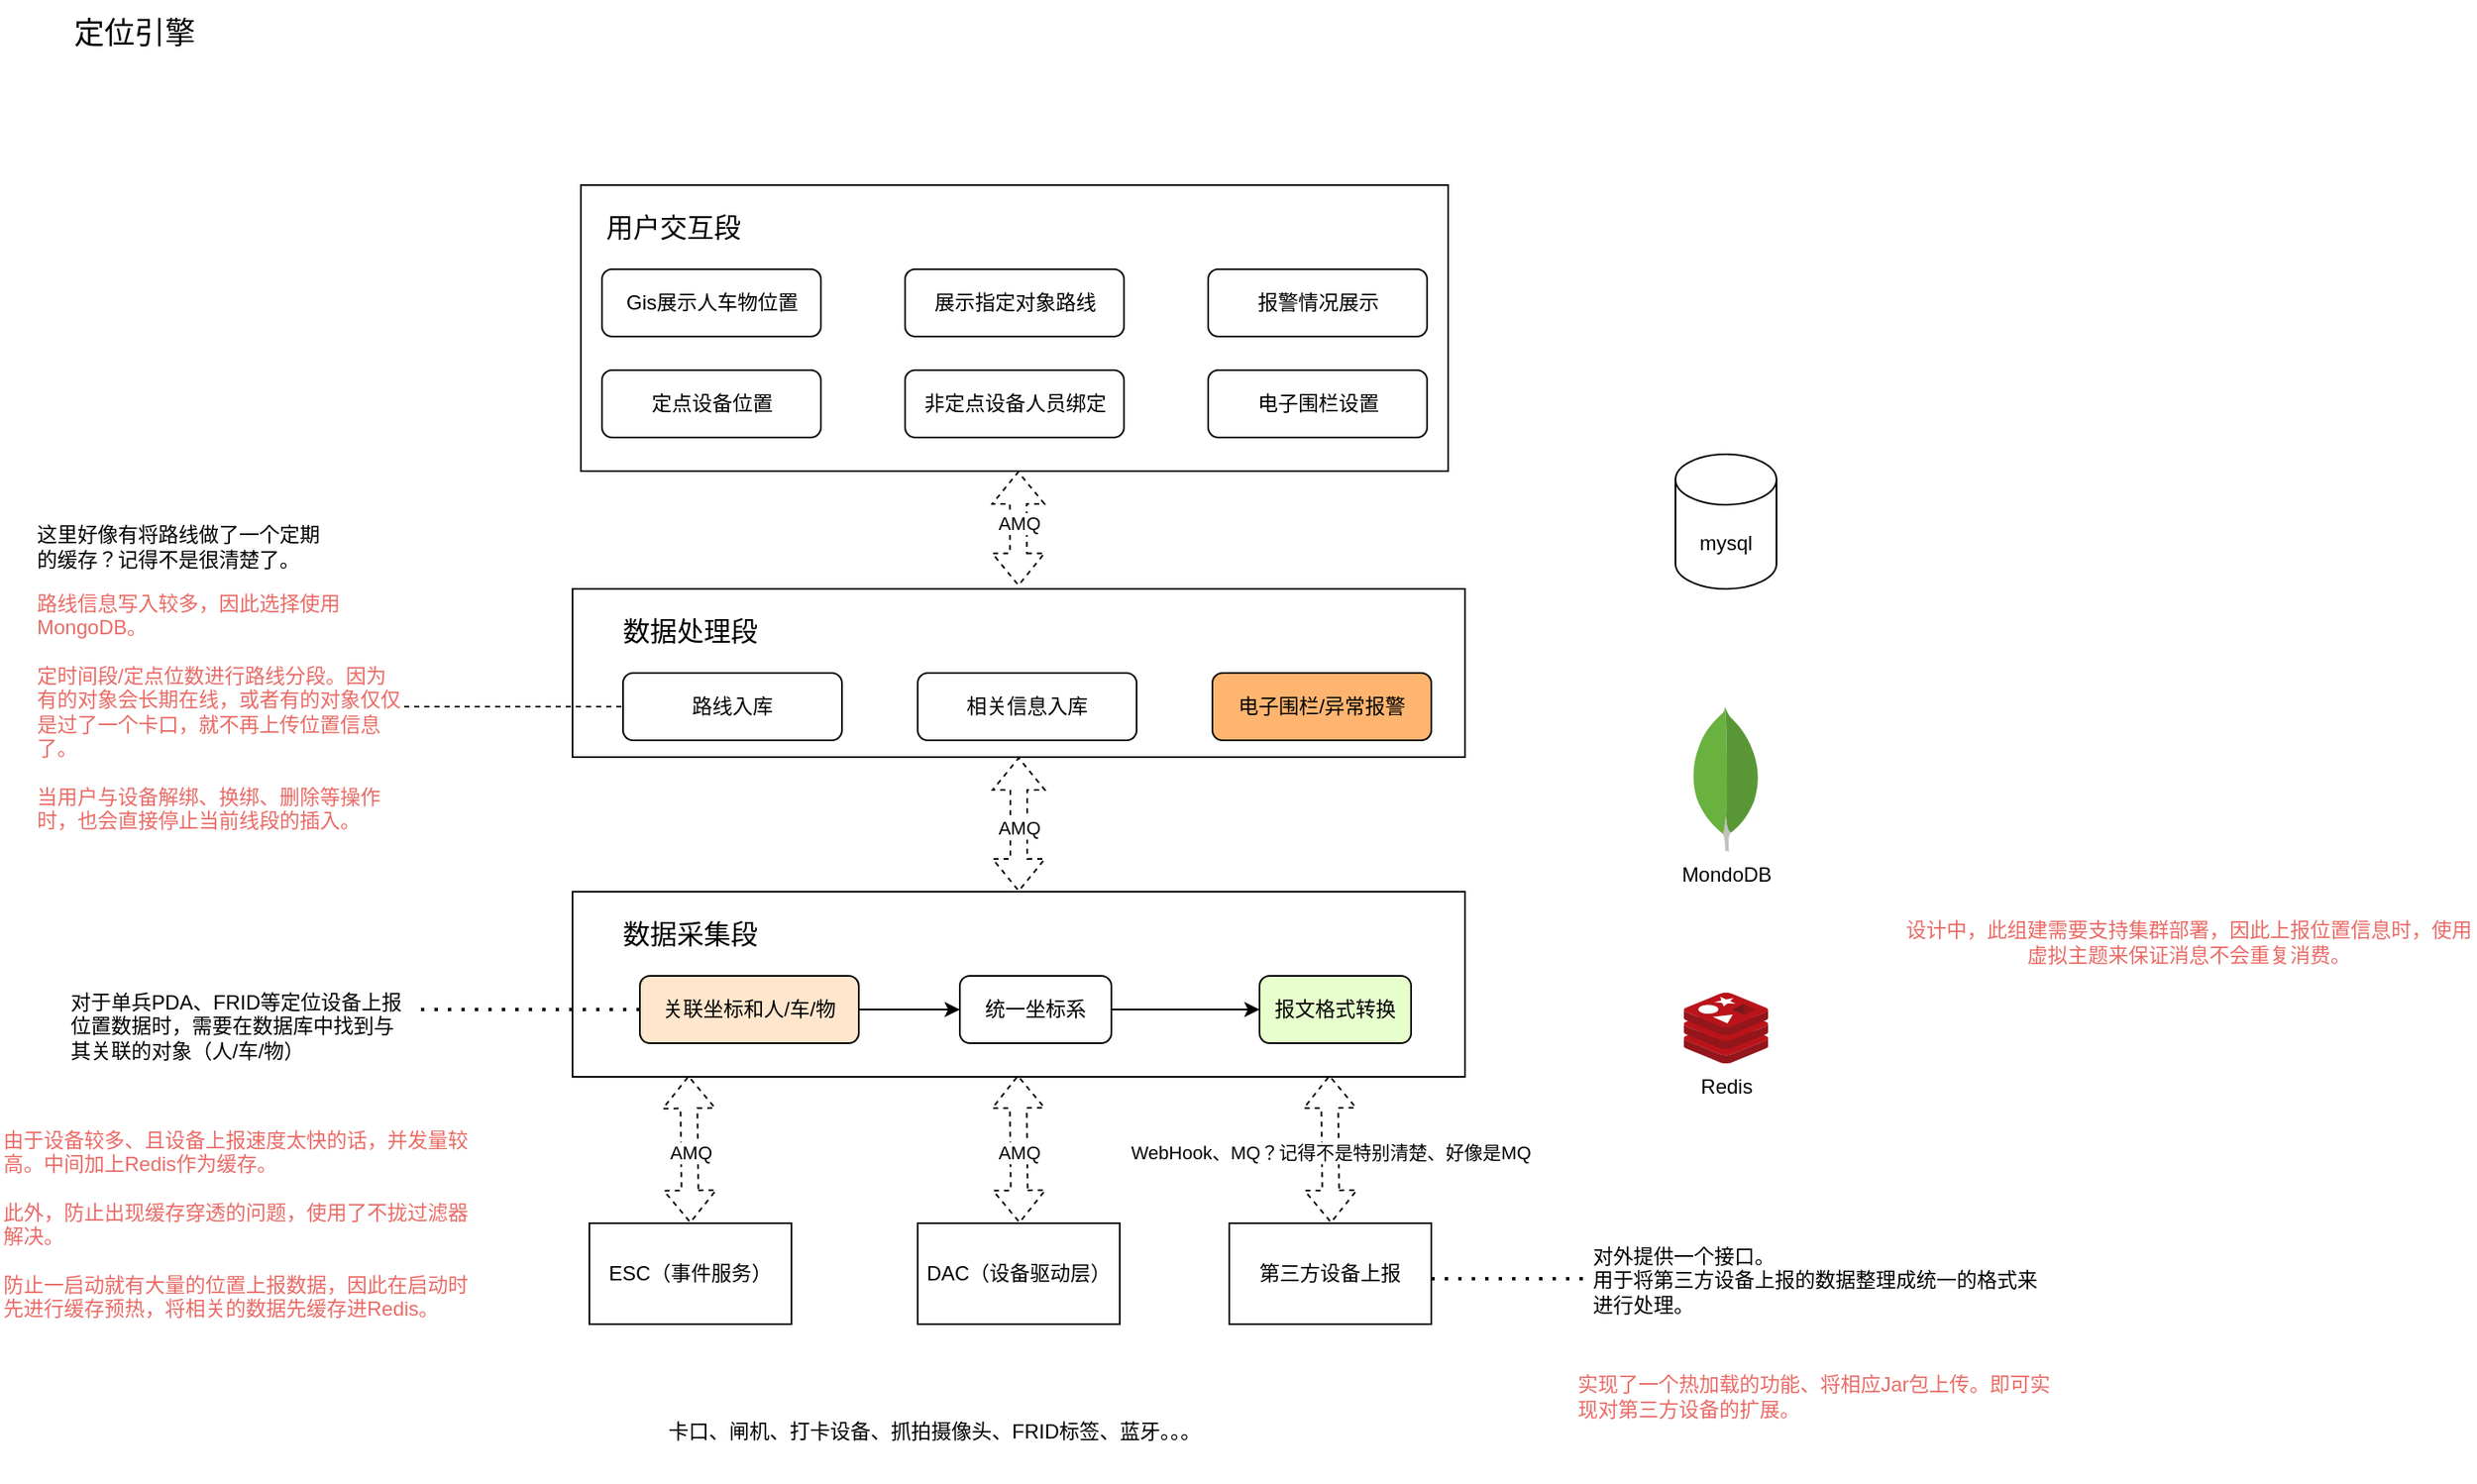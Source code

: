 <mxfile version="28.2.4" pages="2">
  <diagram name="第 1 页" id="qZTAHNM4npRYEHCoVnOT">
    <mxGraphModel dx="1872" dy="904" grid="0" gridSize="10" guides="1" tooltips="1" connect="1" arrows="1" fold="1" page="1" pageScale="1" pageWidth="1920" pageHeight="1920" math="0" shadow="0">
      <root>
        <mxCell id="0" />
        <mxCell id="1" parent="0" />
        <mxCell id="PgLJzFWGaRH6koLZOXl_-1" value="" style="rounded=0;whiteSpace=wrap;html=1;" parent="1" vertex="1">
          <mxGeometry x="610" y="620" width="530" height="110" as="geometry" />
        </mxCell>
        <mxCell id="PgLJzFWGaRH6koLZOXl_-2" value="" style="rounded=0;whiteSpace=wrap;html=1;" parent="1" vertex="1">
          <mxGeometry x="610" y="440" width="530" height="100" as="geometry" />
        </mxCell>
        <mxCell id="PgLJzFWGaRH6koLZOXl_-3" value="" style="rounded=0;whiteSpace=wrap;html=1;" parent="1" vertex="1">
          <mxGeometry x="615" y="200" width="515" height="170" as="geometry" />
        </mxCell>
        <mxCell id="PgLJzFWGaRH6koLZOXl_-4" value="" style="shape=flexArrow;endArrow=classic;startArrow=classic;html=1;rounded=0;exitX=0.515;exitY=-0.013;exitDx=0;exitDy=0;entryX=0.52;entryY=1.002;entryDx=0;entryDy=0;dashed=1;exitPerimeter=0;entryPerimeter=0;" parent="1" edge="1">
          <mxGeometry width="100" height="100" relative="1" as="geometry">
            <mxPoint x="874.84" y="438.36" as="sourcePoint" />
            <mxPoint x="874.69" y="370.0" as="targetPoint" />
          </mxGeometry>
        </mxCell>
        <mxCell id="PgLJzFWGaRH6koLZOXl_-6" value="AMQ" style="edgeLabel;html=1;align=center;verticalAlign=middle;resizable=0;points=[];" parent="PgLJzFWGaRH6koLZOXl_-4" vertex="1" connectable="0">
          <mxGeometry x="0.136" y="-5" relative="1" as="geometry">
            <mxPoint x="-5" y="1" as="offset" />
          </mxGeometry>
        </mxCell>
        <mxCell id="PgLJzFWGaRH6koLZOXl_-5" value="" style="shape=flexArrow;endArrow=classic;startArrow=classic;html=1;rounded=0;exitX=0.5;exitY=0;exitDx=0;exitDy=0;entryX=0.5;entryY=1;entryDx=0;entryDy=0;dashed=1;" parent="1" source="PgLJzFWGaRH6koLZOXl_-1" target="PgLJzFWGaRH6koLZOXl_-2" edge="1">
          <mxGeometry width="100" height="100" relative="1" as="geometry">
            <mxPoint x="870" y="620" as="sourcePoint" />
            <mxPoint x="870" y="510" as="targetPoint" />
          </mxGeometry>
        </mxCell>
        <mxCell id="PgLJzFWGaRH6koLZOXl_-7" value="AMQ" style="edgeLabel;html=1;align=center;verticalAlign=middle;resizable=0;points=[];" parent="PgLJzFWGaRH6koLZOXl_-5" vertex="1" connectable="0">
          <mxGeometry x="-0.045" y="-3" relative="1" as="geometry">
            <mxPoint x="-3" as="offset" />
          </mxGeometry>
        </mxCell>
        <mxCell id="PgLJzFWGaRH6koLZOXl_-8" value="数据采集段" style="text;html=1;align=center;verticalAlign=middle;whiteSpace=wrap;rounded=0;fontSize=16;" parent="1" vertex="1">
          <mxGeometry x="620" y="630" width="120" height="30" as="geometry" />
        </mxCell>
        <mxCell id="PgLJzFWGaRH6koLZOXl_-9" value="ESC（事件服务）" style="rounded=0;whiteSpace=wrap;html=1;" parent="1" vertex="1">
          <mxGeometry x="620" y="817" width="120" height="60" as="geometry" />
        </mxCell>
        <mxCell id="PgLJzFWGaRH6koLZOXl_-10" value="DAC（设备驱动层）" style="rounded=0;whiteSpace=wrap;html=1;" parent="1" vertex="1">
          <mxGeometry x="815" y="817" width="120" height="60" as="geometry" />
        </mxCell>
        <mxCell id="PgLJzFWGaRH6koLZOXl_-11" value="第三方设备上报" style="rounded=0;whiteSpace=wrap;html=1;" parent="1" vertex="1">
          <mxGeometry x="1000" y="817" width="120" height="60" as="geometry" />
        </mxCell>
        <mxCell id="PgLJzFWGaRH6koLZOXl_-12" value="" style="shape=flexArrow;endArrow=classic;startArrow=classic;html=1;rounded=0;exitX=0.5;exitY=0;exitDx=0;exitDy=0;entryX=0.13;entryY=0.993;entryDx=0;entryDy=0;dashed=1;entryPerimeter=0;" parent="1" source="PgLJzFWGaRH6koLZOXl_-9" target="PgLJzFWGaRH6koLZOXl_-1" edge="1">
          <mxGeometry width="100" height="100" relative="1" as="geometry">
            <mxPoint x="679.57" y="817" as="sourcePoint" />
            <mxPoint x="679.57" y="707" as="targetPoint" />
          </mxGeometry>
        </mxCell>
        <mxCell id="PgLJzFWGaRH6koLZOXl_-13" value="AMQ" style="edgeLabel;html=1;align=center;verticalAlign=middle;resizable=0;points=[];" parent="PgLJzFWGaRH6koLZOXl_-12" vertex="1" connectable="0">
          <mxGeometry x="-0.045" y="-3" relative="1" as="geometry">
            <mxPoint x="-3" as="offset" />
          </mxGeometry>
        </mxCell>
        <mxCell id="PgLJzFWGaRH6koLZOXl_-20" value="" style="shape=flexArrow;endArrow=classic;startArrow=classic;html=1;rounded=0;exitX=0.5;exitY=0;exitDx=0;exitDy=0;entryX=0.13;entryY=0.993;entryDx=0;entryDy=0;dashed=1;entryPerimeter=0;" parent="1" edge="1">
          <mxGeometry width="100" height="100" relative="1" as="geometry">
            <mxPoint x="875.5" y="817" as="sourcePoint" />
            <mxPoint x="874.5" y="729" as="targetPoint" />
          </mxGeometry>
        </mxCell>
        <mxCell id="PgLJzFWGaRH6koLZOXl_-21" value="AMQ" style="edgeLabel;html=1;align=center;verticalAlign=middle;resizable=0;points=[];" parent="PgLJzFWGaRH6koLZOXl_-20" vertex="1" connectable="0">
          <mxGeometry x="-0.045" y="-3" relative="1" as="geometry">
            <mxPoint x="-3" as="offset" />
          </mxGeometry>
        </mxCell>
        <mxCell id="PgLJzFWGaRH6koLZOXl_-22" value="" style="shape=flexArrow;endArrow=classic;startArrow=classic;html=1;rounded=0;exitX=0.5;exitY=0;exitDx=0;exitDy=0;entryX=0.13;entryY=0.993;entryDx=0;entryDy=0;dashed=1;entryPerimeter=0;" parent="1" edge="1">
          <mxGeometry width="100" height="100" relative="1" as="geometry">
            <mxPoint x="1060.5" y="817" as="sourcePoint" />
            <mxPoint x="1059.5" y="729" as="targetPoint" />
          </mxGeometry>
        </mxCell>
        <mxCell id="PgLJzFWGaRH6koLZOXl_-23" value="WebHook、MQ？记得不是特别清楚、好像是MQ" style="edgeLabel;html=1;align=center;verticalAlign=middle;resizable=0;points=[];" parent="PgLJzFWGaRH6koLZOXl_-22" vertex="1" connectable="0">
          <mxGeometry x="-0.045" y="-3" relative="1" as="geometry">
            <mxPoint x="-3" as="offset" />
          </mxGeometry>
        </mxCell>
        <mxCell id="PgLJzFWGaRH6koLZOXl_-24" value="报文格式转换" style="rounded=1;whiteSpace=wrap;html=1;fillColor=#E6FFCC;" parent="1" vertex="1">
          <mxGeometry x="1018" y="670" width="90" height="40" as="geometry" />
        </mxCell>
        <mxCell id="PgLJzFWGaRH6koLZOXl_-29" value="" style="edgeStyle=orthogonalEdgeStyle;rounded=0;orthogonalLoop=1;jettySize=auto;html=1;" parent="1" source="PgLJzFWGaRH6koLZOXl_-25" target="PgLJzFWGaRH6koLZOXl_-24" edge="1">
          <mxGeometry relative="1" as="geometry" />
        </mxCell>
        <mxCell id="PgLJzFWGaRH6koLZOXl_-25" value="统一坐标系" style="rounded=1;whiteSpace=wrap;html=1;" parent="1" vertex="1">
          <mxGeometry x="840" y="670" width="90" height="40" as="geometry" />
        </mxCell>
        <mxCell id="PgLJzFWGaRH6koLZOXl_-28" value="" style="edgeStyle=orthogonalEdgeStyle;rounded=0;orthogonalLoop=1;jettySize=auto;html=1;" parent="1" source="PgLJzFWGaRH6koLZOXl_-26" target="PgLJzFWGaRH6koLZOXl_-25" edge="1">
          <mxGeometry relative="1" as="geometry" />
        </mxCell>
        <mxCell id="PgLJzFWGaRH6koLZOXl_-26" value="关联坐标和人/车/物" style="rounded=1;whiteSpace=wrap;html=1;fillColor=#FFE6CC;" parent="1" vertex="1">
          <mxGeometry x="650" y="670" width="130" height="40" as="geometry" />
        </mxCell>
        <mxCell id="PgLJzFWGaRH6koLZOXl_-30" value="数据处理段" style="text;html=1;align=center;verticalAlign=middle;whiteSpace=wrap;rounded=0;fontSize=16;" parent="1" vertex="1">
          <mxGeometry x="620" y="450" width="120" height="30" as="geometry" />
        </mxCell>
        <mxCell id="PgLJzFWGaRH6koLZOXl_-32" value="相关信息入库" style="rounded=1;whiteSpace=wrap;html=1;" parent="1" vertex="1">
          <mxGeometry x="815" y="490" width="130" height="40" as="geometry" />
        </mxCell>
        <mxCell id="PgLJzFWGaRH6koLZOXl_-33" value="路线入库" style="rounded=1;whiteSpace=wrap;html=1;" parent="1" vertex="1">
          <mxGeometry x="640" y="490" width="130" height="40" as="geometry" />
        </mxCell>
        <mxCell id="PgLJzFWGaRH6koLZOXl_-35" value="电子围栏/异常报警" style="rounded=1;whiteSpace=wrap;html=1;fillColor=#FFB570;" parent="1" vertex="1">
          <mxGeometry x="990" y="490" width="130" height="40" as="geometry" />
        </mxCell>
        <mxCell id="PgLJzFWGaRH6koLZOXl_-36" value="用户交互段" style="text;html=1;align=center;verticalAlign=middle;whiteSpace=wrap;rounded=0;fontSize=16;" parent="1" vertex="1">
          <mxGeometry x="610" y="210" width="120" height="30" as="geometry" />
        </mxCell>
        <mxCell id="PgLJzFWGaRH6koLZOXl_-38" value="定点设备位置" style="rounded=1;whiteSpace=wrap;html=1;" parent="1" vertex="1">
          <mxGeometry x="627.5" y="310" width="130" height="40" as="geometry" />
        </mxCell>
        <mxCell id="PgLJzFWGaRH6koLZOXl_-39" value="非定点设备人员绑定" style="rounded=1;whiteSpace=wrap;html=1;" parent="1" vertex="1">
          <mxGeometry x="807.5" y="310" width="130" height="40" as="geometry" />
        </mxCell>
        <mxCell id="PgLJzFWGaRH6koLZOXl_-41" value="电子围栏设置" style="rounded=1;whiteSpace=wrap;html=1;" parent="1" vertex="1">
          <mxGeometry x="987.5" y="310" width="130" height="40" as="geometry" />
        </mxCell>
        <mxCell id="PgLJzFWGaRH6koLZOXl_-42" value="mysql" style="shape=cylinder3;whiteSpace=wrap;html=1;boundedLbl=1;backgroundOutline=1;size=15;" parent="1" vertex="1">
          <mxGeometry x="1265" y="360" width="60" height="80" as="geometry" />
        </mxCell>
        <mxCell id="PgLJzFWGaRH6koLZOXl_-46" value="Redis" style="image;sketch=0;aspect=fixed;html=1;points=[];align=center;fontSize=12;image=img/lib/mscae/Cache_Redis_Product.svg;" parent="1" vertex="1">
          <mxGeometry x="1270" y="680" width="50" height="42" as="geometry" />
        </mxCell>
        <mxCell id="PgLJzFWGaRH6koLZOXl_-47" value="MondoDB" style="dashed=0;outlineConnect=0;html=1;align=center;labelPosition=center;verticalLabelPosition=bottom;verticalAlign=top;shape=mxgraph.weblogos.mongodb" parent="1" vertex="1">
          <mxGeometry x="1274.4" y="510" width="41.2" height="86.2" as="geometry" />
        </mxCell>
        <mxCell id="PgLJzFWGaRH6koLZOXl_-48" value="Gis展示人车物位置" style="rounded=1;whiteSpace=wrap;html=1;" parent="1" vertex="1">
          <mxGeometry x="627.5" y="250" width="130" height="40" as="geometry" />
        </mxCell>
        <mxCell id="PgLJzFWGaRH6koLZOXl_-49" value="展示指定对象路线" style="rounded=1;whiteSpace=wrap;html=1;" parent="1" vertex="1">
          <mxGeometry x="807.5" y="250" width="130" height="40" as="geometry" />
        </mxCell>
        <mxCell id="PgLJzFWGaRH6koLZOXl_-50" value="报警情况展示" style="rounded=1;whiteSpace=wrap;html=1;" parent="1" vertex="1">
          <mxGeometry x="987.5" y="250" width="130" height="40" as="geometry" />
        </mxCell>
        <mxCell id="PgLJzFWGaRH6koLZOXl_-51" value="" style="endArrow=none;dashed=1;html=1;dashPattern=1 3;strokeWidth=2;rounded=0;" parent="1" edge="1">
          <mxGeometry width="50" height="50" relative="1" as="geometry">
            <mxPoint x="520" y="690" as="sourcePoint" />
            <mxPoint x="650" y="690" as="targetPoint" />
          </mxGeometry>
        </mxCell>
        <mxCell id="PgLJzFWGaRH6koLZOXl_-52" value="对于单兵PDA、FRID等定位设备上报位置数据时，需要在数据库中找到与其关联的对象（人/车/物）" style="text;html=1;align=left;verticalAlign=middle;whiteSpace=wrap;rounded=0;" parent="1" vertex="1">
          <mxGeometry x="310" y="670" width="200" height="60" as="geometry" />
        </mxCell>
        <mxCell id="PgLJzFWGaRH6koLZOXl_-53" value="&lt;font color=&quot;#ea6b66&quot;&gt;由于设备较多、且设备上报速度太快的话，并发量较高。中间加上Redis作为缓存。&lt;/font&gt;&lt;div&gt;&lt;font color=&quot;#ea6b66&quot;&gt;&lt;br&gt;&lt;/font&gt;&lt;/div&gt;&lt;div&gt;&lt;font color=&quot;#ea6b66&quot;&gt;此外，防止出现缓存穿透的问题，使用了不拢过滤器解决。&lt;/font&gt;&lt;/div&gt;&lt;div&gt;&lt;font color=&quot;#ea6b66&quot;&gt;&lt;br&gt;&lt;/font&gt;&lt;/div&gt;&lt;div&gt;&lt;font color=&quot;#ea6b66&quot;&gt;防止一启动就有大量的位置上报数据，因此在启动时先进行缓存预热，将相关的数据先缓存进Redis。&lt;/font&gt;&lt;/div&gt;&lt;div&gt;&lt;br&gt;&lt;/div&gt;" style="text;html=1;align=left;verticalAlign=middle;whiteSpace=wrap;rounded=0;" parent="1" vertex="1">
          <mxGeometry x="270" y="760" width="280" height="130" as="geometry" />
        </mxCell>
        <mxCell id="PgLJzFWGaRH6koLZOXl_-55" value="" style="endArrow=none;dashed=1;html=1;dashPattern=1 3;strokeWidth=2;rounded=0;" parent="1" edge="1">
          <mxGeometry width="50" height="50" relative="1" as="geometry">
            <mxPoint x="1120" y="850" as="sourcePoint" />
            <mxPoint x="1210" y="850" as="targetPoint" />
          </mxGeometry>
        </mxCell>
        <mxCell id="PgLJzFWGaRH6koLZOXl_-56" value="对外提供一个接口。&lt;div&gt;用于将第三方设备上报的数据整理成统一的格式来进行处理。&lt;/div&gt;" style="text;html=1;align=left;verticalAlign=middle;whiteSpace=wrap;rounded=0;" parent="1" vertex="1">
          <mxGeometry x="1214.4" y="832" width="275.6" height="38" as="geometry" />
        </mxCell>
        <mxCell id="PgLJzFWGaRH6koLZOXl_-58" value="&lt;font color=&quot;#ea6b66&quot;&gt;实现了一个热加载的功能、将相应Jar包上传。即可实现对第三方设备的扩展。&lt;/font&gt;" style="text;html=1;align=left;verticalAlign=middle;whiteSpace=wrap;rounded=0;" parent="1" vertex="1">
          <mxGeometry x="1205" y="890" width="285" height="60" as="geometry" />
        </mxCell>
        <mxCell id="PgLJzFWGaRH6koLZOXl_-59" value="" style="endArrow=none;dashed=1;html=1;rounded=0;" parent="1" edge="1">
          <mxGeometry width="50" height="50" relative="1" as="geometry">
            <mxPoint x="510" y="510" as="sourcePoint" />
            <mxPoint x="640" y="510" as="targetPoint" />
          </mxGeometry>
        </mxCell>
        <mxCell id="PgLJzFWGaRH6koLZOXl_-60" value="&lt;font&gt;路线信息写入较多，因此选择使用MongoDB。&lt;/font&gt;&lt;div&gt;&lt;font&gt;&lt;br&gt;&lt;/font&gt;&lt;/div&gt;&lt;div&gt;&lt;font&gt;定时间段/定点位数进行路线分段。因为有的对象会长期在线，或者有的对象仅仅是过了一个卡口，就不再上传位置信息了。&lt;/font&gt;&lt;/div&gt;&lt;div&gt;&lt;font&gt;&lt;br&gt;&lt;/font&gt;&lt;/div&gt;&lt;div&gt;&lt;font&gt;当用户与设备解绑、换绑、删除等操作时，也会直接停止当前线段的插入。&lt;/font&gt;&lt;/div&gt;" style="text;html=1;align=left;verticalAlign=middle;whiteSpace=wrap;rounded=0;fontColor=#EA6B66;" parent="1" vertex="1">
          <mxGeometry x="290" y="440" width="220" height="145" as="geometry" />
        </mxCell>
        <mxCell id="PgLJzFWGaRH6koLZOXl_-64" value="这里好像有将路线做了一个定期的缓存？记得不是很清楚了。" style="text;html=1;align=left;verticalAlign=middle;whiteSpace=wrap;rounded=0;" parent="1" vertex="1">
          <mxGeometry x="290" y="400" width="170" height="30" as="geometry" />
        </mxCell>
        <mxCell id="PgLJzFWGaRH6koLZOXl_-65" value="&lt;font style=&quot;font-size: 18px;&quot;&gt;定位引擎&lt;/font&gt;" style="text;html=1;align=center;verticalAlign=middle;whiteSpace=wrap;rounded=0;" parent="1" vertex="1">
          <mxGeometry x="290" y="90" width="120" height="40" as="geometry" />
        </mxCell>
        <mxCell id="PgLJzFWGaRH6koLZOXl_-66" value="设计中，此组建需要支持集群部署，因此上报位置信息时，使用虚拟主题来保证消息不会重复消费。" style="text;html=1;align=center;verticalAlign=middle;whiteSpace=wrap;rounded=0;fontColor=#EA6B66;" parent="1" vertex="1">
          <mxGeometry x="1400" y="585" width="340" height="130" as="geometry" />
        </mxCell>
        <mxCell id="PgLJzFWGaRH6koLZOXl_-68" value="卡口、闸机、打卡设备、抓拍摄像头、FRID标签、蓝牙。。。" style="text;html=1;align=center;verticalAlign=middle;whiteSpace=wrap;rounded=0;" parent="1" vertex="1">
          <mxGeometry x="650" y="911" width="350" height="60" as="geometry" />
        </mxCell>
      </root>
    </mxGraphModel>
  </diagram>
  <diagram id="pyepyiP9QUiPBcj-kHf4" name="第 2 页">
    <mxGraphModel dx="916" dy="732" grid="1" gridSize="10" guides="1" tooltips="1" connect="1" arrows="1" fold="1" page="1" pageScale="1" pageWidth="1920" pageHeight="1920" math="0" shadow="0">
      <root>
        <mxCell id="0" />
        <mxCell id="1" parent="0" />
        <mxCell id="ZJpPP4omJzVX-bwFd4cg-1" value="定位引擎            杭州海康威视数字技术股份有限公司&#xa;&#xa;&#xa;项目描述：&#xa;&#xa;定位引擎是海康威视应用软件开发部的重要基础共性组件，为各个BG的产品提供人、车、物的定位服务。定位引擎包含了人车物的实时定位、电子围栏、告警、历史轨迹功能模块。&#xa;&#xa;&#xa;职责描述：&#xa;负责协调沟通并设计确定报文协议；&#xa;负责数据采集组件、数据处理组件的开发；&#xa;实现第三方设备接入的协议转换；&#xa;   开发协议适配驱动热加载功能，实现不停机更新；&#xa;负责排查并优化并发情况下的效率。" style="text;whiteSpace=wrap;fontSize=18;fillColor=none;strokeColor=default;" vertex="1" parent="1">
          <mxGeometry x="100" y="80" width="760" height="460" as="geometry" />
        </mxCell>
      </root>
    </mxGraphModel>
  </diagram>
</mxfile>
